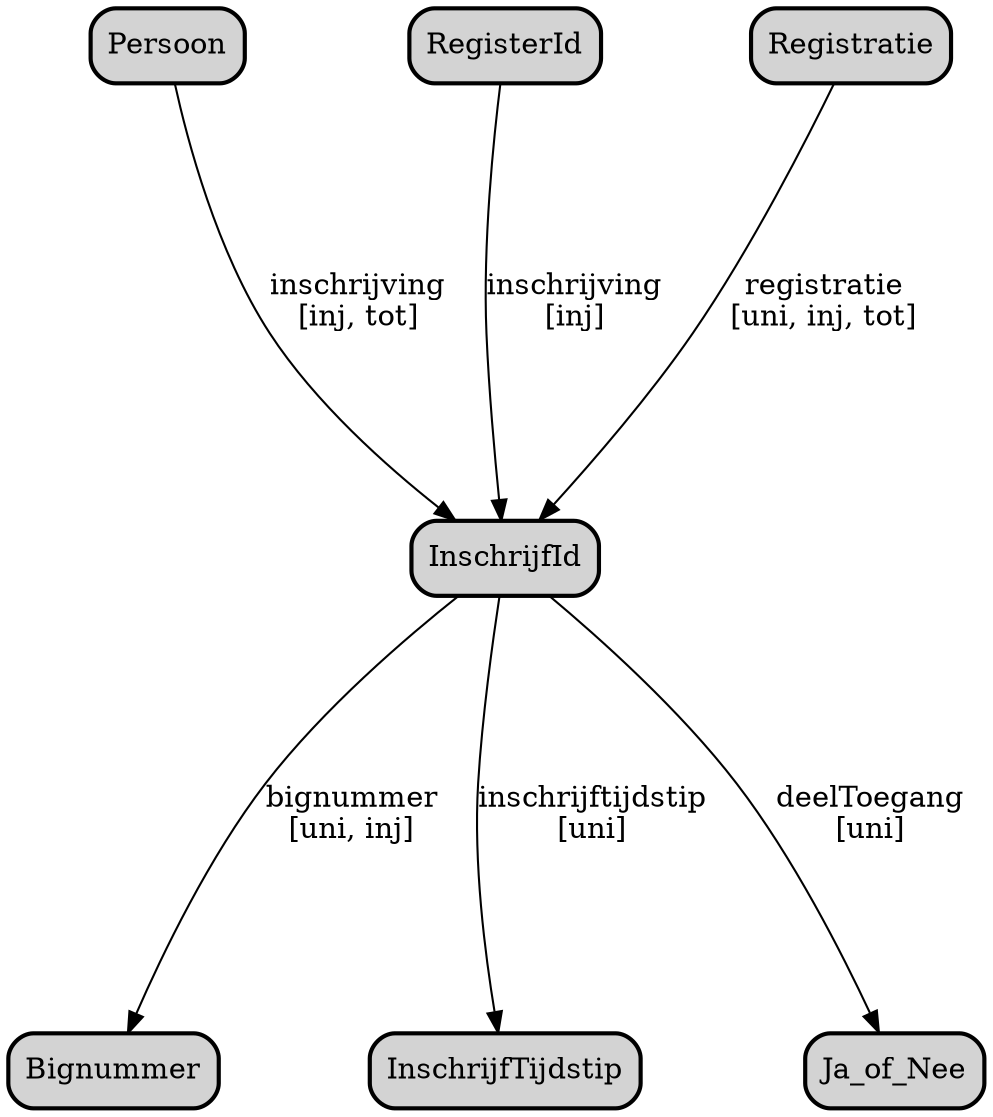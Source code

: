 digraph {
	graph [bgcolor=white,
		landscape=false,
		mode=ipsep,
		nodesep=1,
		outputorder=edgesfirst,
		overlap=voronoi,
		rank=same,
		rankdir=TB,
		ranksep=2.5,
		remincross=true,
		sep=0.8
	];
	node [bgcolor=lightgray,
		label="\N",
		shape=box,
		style="rounded,filled,bold"
	];
	edge [color=black,
		len=4
	];
	cpt_1	[label=Bignummer];
	cpt_2	[label=InschrijfId];
	cpt_2 -> cpt_1	[label="bignummer\n[uni, inj]"];
	cpt_3	[label=InschrijfTijdstip];
	cpt_2 -> cpt_3	[label="inschrijftijdstip\n[uni]"];
	cpt_4	[label=Ja_of_Nee];
	cpt_2 -> cpt_4	[label="deelToegang\n[uni]"];
	cpt_5	[label=Persoon];
	cpt_5 -> cpt_2	[label="inschrijving\n[inj, tot]"];
	cpt_6	[label=RegisterId];
	cpt_6 -> cpt_2	[label="inschrijving\n[inj]"];
	cpt_7	[label=Registratie];
	cpt_7 -> cpt_2	[label="registratie\n[uni, inj, tot]"];
}
